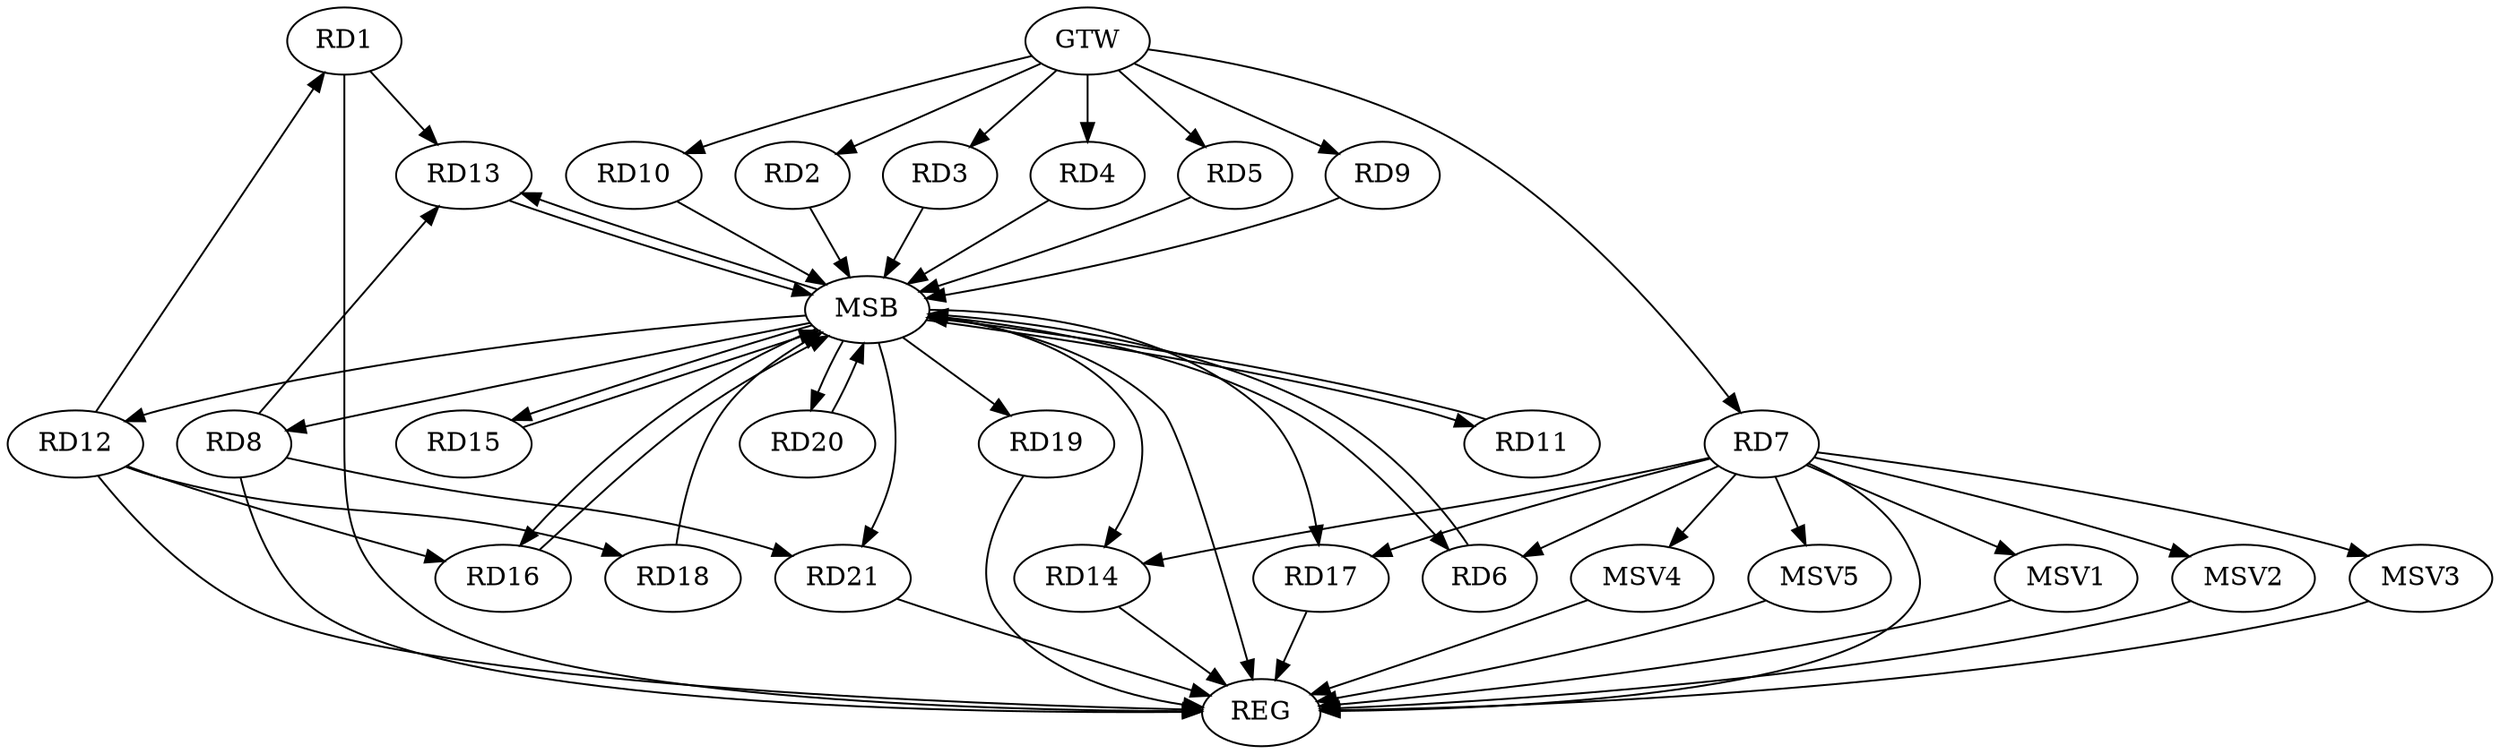 strict digraph G {
  RD1 [ label="RD1" ];
  RD2 [ label="RD2" ];
  RD3 [ label="RD3" ];
  RD4 [ label="RD4" ];
  RD5 [ label="RD5" ];
  RD6 [ label="RD6" ];
  RD7 [ label="RD7" ];
  RD8 [ label="RD8" ];
  RD9 [ label="RD9" ];
  RD10 [ label="RD10" ];
  RD11 [ label="RD11" ];
  RD12 [ label="RD12" ];
  RD13 [ label="RD13" ];
  RD14 [ label="RD14" ];
  RD15 [ label="RD15" ];
  RD16 [ label="RD16" ];
  RD17 [ label="RD17" ];
  RD18 [ label="RD18" ];
  RD19 [ label="RD19" ];
  RD20 [ label="RD20" ];
  RD21 [ label="RD21" ];
  GTW [ label="GTW" ];
  REG [ label="REG" ];
  MSB [ label="MSB" ];
  MSV1 [ label="MSV1" ];
  MSV2 [ label="MSV2" ];
  MSV3 [ label="MSV3" ];
  MSV4 [ label="MSV4" ];
  MSV5 [ label="MSV5" ];
  RD12 -> RD1;
  RD1 -> RD13;
  RD7 -> RD6;
  RD7 -> RD14;
  RD7 -> RD17;
  RD8 -> RD13;
  RD8 -> RD21;
  RD12 -> RD16;
  RD12 -> RD18;
  GTW -> RD2;
  GTW -> RD3;
  GTW -> RD4;
  GTW -> RD5;
  GTW -> RD7;
  GTW -> RD9;
  GTW -> RD10;
  RD1 -> REG;
  RD7 -> REG;
  RD8 -> REG;
  RD12 -> REG;
  RD14 -> REG;
  RD17 -> REG;
  RD19 -> REG;
  RD21 -> REG;
  RD2 -> MSB;
  MSB -> RD15;
  MSB -> RD16;
  MSB -> RD21;
  MSB -> REG;
  RD3 -> MSB;
  RD4 -> MSB;
  MSB -> RD14;
  RD5 -> MSB;
  MSB -> RD6;
  MSB -> RD12;
  RD6 -> MSB;
  MSB -> RD19;
  RD9 -> MSB;
  RD10 -> MSB;
  RD11 -> MSB;
  RD13 -> MSB;
  RD15 -> MSB;
  MSB -> RD11;
  RD16 -> MSB;
  RD18 -> MSB;
  MSB -> RD8;
  MSB -> RD13;
  MSB -> RD17;
  MSB -> RD20;
  RD20 -> MSB;
  RD7 -> MSV1;
  MSV1 -> REG;
  RD7 -> MSV2;
  RD7 -> MSV3;
  RD7 -> MSV4;
  MSV2 -> REG;
  MSV3 -> REG;
  MSV4 -> REG;
  RD7 -> MSV5;
  MSV5 -> REG;
}

